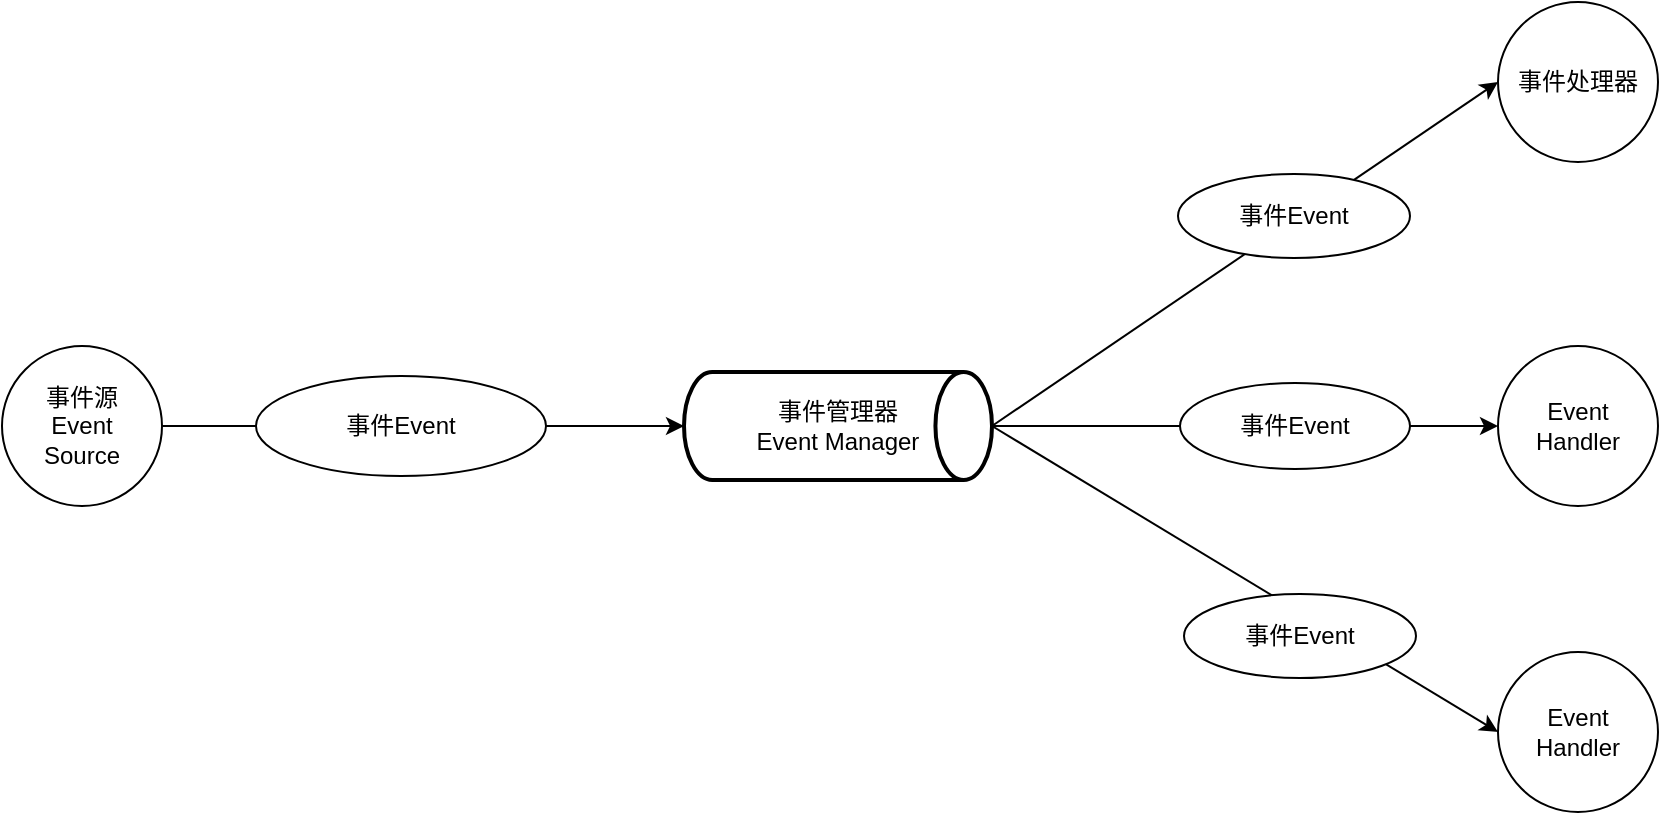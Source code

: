 <mxfile version="21.7.5" type="github">
  <diagram name="第 1 页" id="edIoZuRB3zaZxlKi64ll">
    <mxGraphModel dx="1281" dy="1096" grid="0" gridSize="10" guides="1" tooltips="1" connect="1" arrows="1" fold="1" page="1" pageScale="1" pageWidth="1600" pageHeight="1200" math="0" shadow="0">
      <root>
        <mxCell id="0" />
        <mxCell id="1" parent="0" />
        <mxCell id="_tebUlRj8GXMSF8CCScn-12" value="" style="edgeStyle=orthogonalEdgeStyle;rounded=0;orthogonalLoop=1;jettySize=auto;html=1;" edge="1" parent="1" source="_tebUlRj8GXMSF8CCScn-1" target="_tebUlRj8GXMSF8CCScn-2">
          <mxGeometry relative="1" as="geometry" />
        </mxCell>
        <mxCell id="_tebUlRj8GXMSF8CCScn-1" value="事件Event" style="ellipse;whiteSpace=wrap;html=1;" vertex="1" parent="1">
          <mxGeometry x="208" y="446" width="145" height="50" as="geometry" />
        </mxCell>
        <mxCell id="_tebUlRj8GXMSF8CCScn-16" style="rounded=0;orthogonalLoop=1;jettySize=auto;html=1;exitX=1;exitY=0.5;exitDx=0;exitDy=0;exitPerimeter=0;entryX=0;entryY=0.5;entryDx=0;entryDy=0;" edge="1" parent="1" source="_tebUlRj8GXMSF8CCScn-2" target="_tebUlRj8GXMSF8CCScn-8">
          <mxGeometry relative="1" as="geometry" />
        </mxCell>
        <mxCell id="_tebUlRj8GXMSF8CCScn-18" style="edgeStyle=orthogonalEdgeStyle;rounded=0;orthogonalLoop=1;jettySize=auto;html=1;exitX=1;exitY=0.5;exitDx=0;exitDy=0;exitPerimeter=0;entryX=0;entryY=0.5;entryDx=0;entryDy=0;" edge="1" parent="1" source="_tebUlRj8GXMSF8CCScn-2" target="_tebUlRj8GXMSF8CCScn-9">
          <mxGeometry relative="1" as="geometry" />
        </mxCell>
        <mxCell id="_tebUlRj8GXMSF8CCScn-19" style="rounded=0;orthogonalLoop=1;jettySize=auto;html=1;exitX=1;exitY=0.5;exitDx=0;exitDy=0;exitPerimeter=0;entryX=0;entryY=0.5;entryDx=0;entryDy=0;" edge="1" parent="1" source="_tebUlRj8GXMSF8CCScn-2" target="_tebUlRj8GXMSF8CCScn-10">
          <mxGeometry relative="1" as="geometry" />
        </mxCell>
        <mxCell id="_tebUlRj8GXMSF8CCScn-2" value="事件管理器&lt;br&gt;Event Manager" style="strokeWidth=2;html=1;shape=mxgraph.flowchart.direct_data;whiteSpace=wrap;" vertex="1" parent="1">
          <mxGeometry x="422" y="444" width="154" height="54" as="geometry" />
        </mxCell>
        <mxCell id="_tebUlRj8GXMSF8CCScn-3" value="事件源&lt;br&gt;Event&lt;br&gt;Source" style="ellipse;whiteSpace=wrap;html=1;aspect=fixed;" vertex="1" parent="1">
          <mxGeometry x="81" y="431" width="80" height="80" as="geometry" />
        </mxCell>
        <mxCell id="_tebUlRj8GXMSF8CCScn-4" value="事件Event" style="ellipse;whiteSpace=wrap;html=1;" vertex="1" parent="1">
          <mxGeometry x="670" y="449.5" width="115" height="43" as="geometry" />
        </mxCell>
        <mxCell id="_tebUlRj8GXMSF8CCScn-6" value="事件Event" style="ellipse;whiteSpace=wrap;html=1;" vertex="1" parent="1">
          <mxGeometry x="669" y="345" width="116" height="42" as="geometry" />
        </mxCell>
        <mxCell id="_tebUlRj8GXMSF8CCScn-7" value="事件Event" style="ellipse;whiteSpace=wrap;html=1;" vertex="1" parent="1">
          <mxGeometry x="672" y="555" width="116" height="42" as="geometry" />
        </mxCell>
        <mxCell id="_tebUlRj8GXMSF8CCScn-8" value="事件处理器" style="ellipse;whiteSpace=wrap;html=1;aspect=fixed;" vertex="1" parent="1">
          <mxGeometry x="829" y="259" width="80" height="80" as="geometry" />
        </mxCell>
        <mxCell id="_tebUlRj8GXMSF8CCScn-9" value="Event&lt;br&gt;Handler" style="ellipse;whiteSpace=wrap;html=1;aspect=fixed;" vertex="1" parent="1">
          <mxGeometry x="829" y="431" width="80" height="80" as="geometry" />
        </mxCell>
        <mxCell id="_tebUlRj8GXMSF8CCScn-10" value="Event&lt;br style=&quot;border-color: var(--border-color);&quot;&gt;Handler" style="ellipse;whiteSpace=wrap;html=1;aspect=fixed;" vertex="1" parent="1">
          <mxGeometry x="829" y="584" width="80" height="80" as="geometry" />
        </mxCell>
        <mxCell id="_tebUlRj8GXMSF8CCScn-15" value="" style="endArrow=none;html=1;rounded=0;entryX=0;entryY=0.5;entryDx=0;entryDy=0;exitX=1;exitY=0.5;exitDx=0;exitDy=0;" edge="1" parent="1" source="_tebUlRj8GXMSF8CCScn-3" target="_tebUlRj8GXMSF8CCScn-1">
          <mxGeometry width="50" height="50" relative="1" as="geometry">
            <mxPoint x="157" y="591" as="sourcePoint" />
            <mxPoint x="207" y="541" as="targetPoint" />
          </mxGeometry>
        </mxCell>
      </root>
    </mxGraphModel>
  </diagram>
</mxfile>
